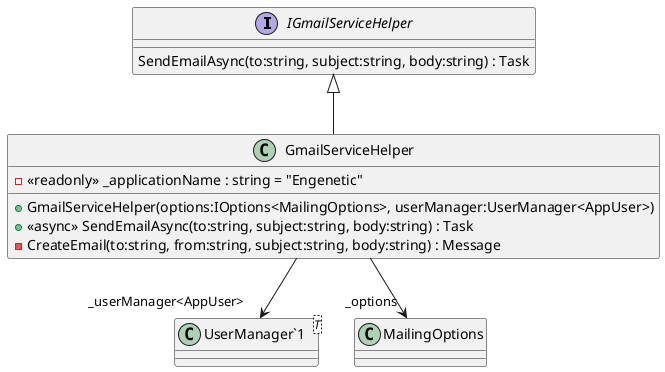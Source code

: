 @startuml
interface IGmailServiceHelper {
    SendEmailAsync(to:string, subject:string, body:string) : Task
}
class GmailServiceHelper {
    - <<readonly>> _applicationName : string = "Engenetic"
    + GmailServiceHelper(options:IOptions<MailingOptions>, userManager:UserManager<AppUser>)
    + <<async>> SendEmailAsync(to:string, subject:string, body:string) : Task
    - CreateEmail(to:string, from:string, subject:string, body:string) : Message
}
class "UserManager`1"<T> {
}
IGmailServiceHelper <|-- GmailServiceHelper
GmailServiceHelper --> "_options" MailingOptions
GmailServiceHelper --> "_userManager<AppUser>" "UserManager`1"
@enduml
